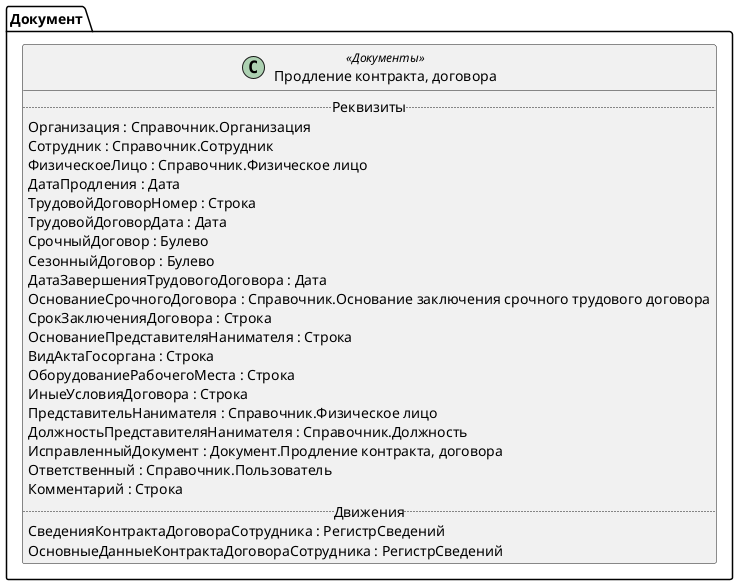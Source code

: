 ﻿@startuml ПродлениеКонтрактаДоговора
'!include templates.wsd
'..\include templates.wsd
class Документ.ПродлениеКонтрактаДоговора as "Продление контракта, договора" <<Документы>>
{
..Реквизиты..
Организация : Справочник.Организация
Сотрудник : Справочник.Сотрудник
ФизическоеЛицо : Справочник.Физическое лицо
ДатаПродления : Дата
ТрудовойДоговорНомер : Строка
ТрудовойДоговорДата : Дата
СрочныйДоговор : Булево
СезонныйДоговор : Булево
ДатаЗавершенияТрудовогоДоговора : Дата
ОснованиеСрочногоДоговора : Справочник.Основание заключения срочного трудового договора
СрокЗаключенияДоговора : Строка
ОснованиеПредставителяНанимателя : Строка
ВидАктаГосоргана : Строка
ОборудованиеРабочегоМеста : Строка
ИныеУсловияДоговора : Строка
ПредставительНанимателя : Справочник.Физическое лицо
ДолжностьПредставителяНанимателя : Справочник.Должность
ИсправленныйДокумент : Документ.Продление контракта, договора
Ответственный : Справочник.Пользователь
Комментарий : Строка
..Движения..
СведенияКонтрактаДоговораСотрудника : РегистрСведений
ОсновныеДанныеКонтрактаДоговораСотрудника : РегистрСведений
}
@enduml
